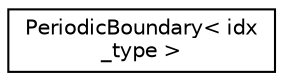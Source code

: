 digraph "Graphical Class Hierarchy"
{
 // LATEX_PDF_SIZE
  edge [fontname="Helvetica",fontsize="10",labelfontname="Helvetica",labelfontsize="10"];
  node [fontname="Helvetica",fontsize="10",shape=record];
  rankdir="LR";
  Node0 [label="PeriodicBoundary\< idx\l_type \>",height=0.2,width=0.4,color="black", fillcolor="white", style="filled",URL="$structPeriodicBoundary.html",tooltip=" "];
}
